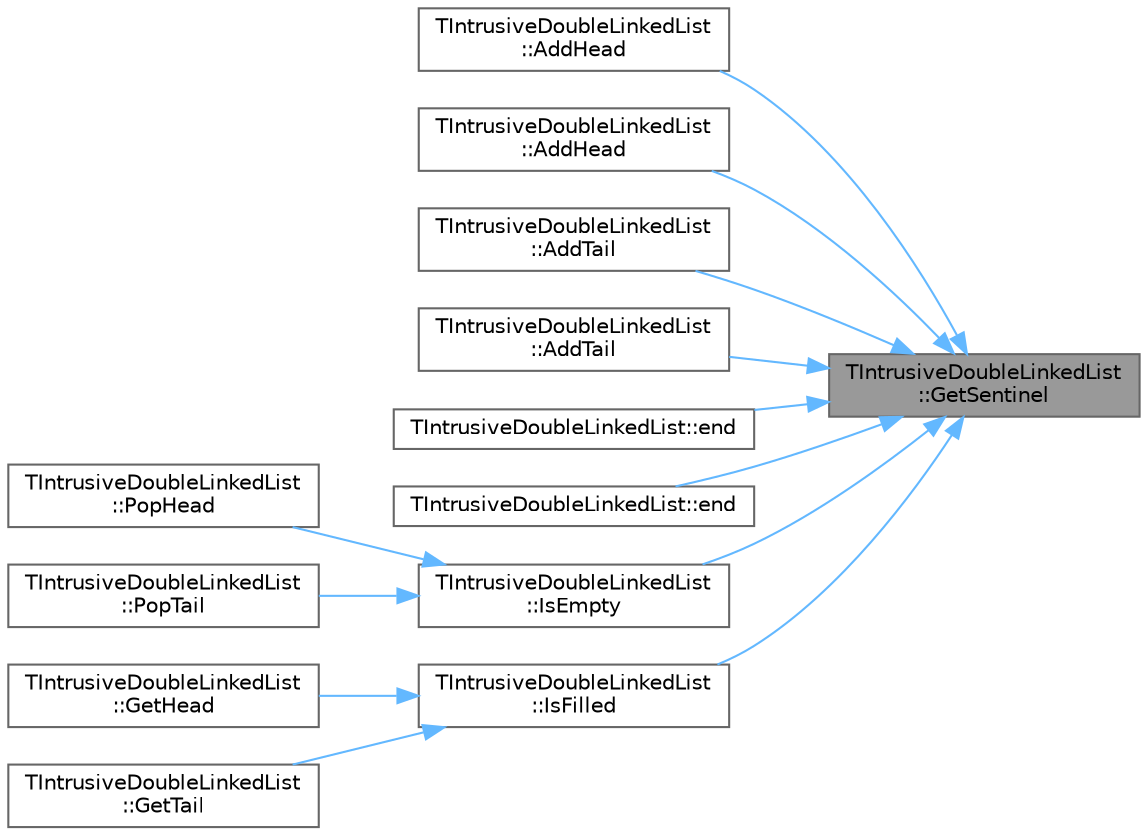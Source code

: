 digraph "TIntrusiveDoubleLinkedList::GetSentinel"
{
 // INTERACTIVE_SVG=YES
 // LATEX_PDF_SIZE
  bgcolor="transparent";
  edge [fontname=Helvetica,fontsize=10,labelfontname=Helvetica,labelfontsize=10];
  node [fontname=Helvetica,fontsize=10,shape=box,height=0.2,width=0.4];
  rankdir="RL";
  Node1 [id="Node000001",label="TIntrusiveDoubleLinkedList\l::GetSentinel",height=0.2,width=0.4,color="gray40", fillcolor="grey60", style="filled", fontcolor="black",tooltip=" "];
  Node1 -> Node2 [id="edge1_Node000001_Node000002",dir="back",color="steelblue1",style="solid",tooltip=" "];
  Node2 [id="Node000002",label="TIntrusiveDoubleLinkedList\l::AddHead",height=0.2,width=0.4,color="grey40", fillcolor="white", style="filled",URL="$dc/d56/classTIntrusiveDoubleLinkedList.html#ad38166628021c35b18945a2b085e3558",tooltip=" "];
  Node1 -> Node3 [id="edge2_Node000001_Node000003",dir="back",color="steelblue1",style="solid",tooltip=" "];
  Node3 [id="Node000003",label="TIntrusiveDoubleLinkedList\l::AddHead",height=0.2,width=0.4,color="grey40", fillcolor="white", style="filled",URL="$dc/d56/classTIntrusiveDoubleLinkedList.html#a77e73458228e447113fbde71ee54747c",tooltip=" "];
  Node1 -> Node4 [id="edge3_Node000001_Node000004",dir="back",color="steelblue1",style="solid",tooltip=" "];
  Node4 [id="Node000004",label="TIntrusiveDoubleLinkedList\l::AddTail",height=0.2,width=0.4,color="grey40", fillcolor="white", style="filled",URL="$dc/d56/classTIntrusiveDoubleLinkedList.html#a02390a0c1b90df7b9a66270aed2a4d4c",tooltip=" "];
  Node1 -> Node5 [id="edge4_Node000001_Node000005",dir="back",color="steelblue1",style="solid",tooltip=" "];
  Node5 [id="Node000005",label="TIntrusiveDoubleLinkedList\l::AddTail",height=0.2,width=0.4,color="grey40", fillcolor="white", style="filled",URL="$dc/d56/classTIntrusiveDoubleLinkedList.html#abb875313417bac0298225fd00fbf3d18",tooltip=" "];
  Node1 -> Node6 [id="edge5_Node000001_Node000006",dir="back",color="steelblue1",style="solid",tooltip=" "];
  Node6 [id="Node000006",label="TIntrusiveDoubleLinkedList::end",height=0.2,width=0.4,color="grey40", fillcolor="white", style="filled",URL="$dc/d56/classTIntrusiveDoubleLinkedList.html#a0700ac1cddc7c565fd5b96117488d06f",tooltip=" "];
  Node1 -> Node7 [id="edge6_Node000001_Node000007",dir="back",color="steelblue1",style="solid",tooltip=" "];
  Node7 [id="Node000007",label="TIntrusiveDoubleLinkedList::end",height=0.2,width=0.4,color="grey40", fillcolor="white", style="filled",URL="$dc/d56/classTIntrusiveDoubleLinkedList.html#a2742f32d55d68517ecacf9cc5f2ff084",tooltip=" "];
  Node1 -> Node8 [id="edge7_Node000001_Node000008",dir="back",color="steelblue1",style="solid",tooltip=" "];
  Node8 [id="Node000008",label="TIntrusiveDoubleLinkedList\l::IsEmpty",height=0.2,width=0.4,color="grey40", fillcolor="white", style="filled",URL="$dc/d56/classTIntrusiveDoubleLinkedList.html#a924acbc7cad990a25634e4fda026d466",tooltip=" "];
  Node8 -> Node9 [id="edge8_Node000008_Node000009",dir="back",color="steelblue1",style="solid",tooltip=" "];
  Node9 [id="Node000009",label="TIntrusiveDoubleLinkedList\l::PopHead",height=0.2,width=0.4,color="grey40", fillcolor="white", style="filled",URL="$dc/d56/classTIntrusiveDoubleLinkedList.html#a583b2a029127b82ab74019bba869b58c",tooltip=" "];
  Node8 -> Node10 [id="edge9_Node000008_Node000010",dir="back",color="steelblue1",style="solid",tooltip=" "];
  Node10 [id="Node000010",label="TIntrusiveDoubleLinkedList\l::PopTail",height=0.2,width=0.4,color="grey40", fillcolor="white", style="filled",URL="$dc/d56/classTIntrusiveDoubleLinkedList.html#a086695e21a5678461d5270a9265591d6",tooltip=" "];
  Node1 -> Node11 [id="edge10_Node000001_Node000011",dir="back",color="steelblue1",style="solid",tooltip=" "];
  Node11 [id="Node000011",label="TIntrusiveDoubleLinkedList\l::IsFilled",height=0.2,width=0.4,color="grey40", fillcolor="white", style="filled",URL="$dc/d56/classTIntrusiveDoubleLinkedList.html#a20803c012a1e561c3bae4106fa97860b",tooltip=" "];
  Node11 -> Node12 [id="edge11_Node000011_Node000012",dir="back",color="steelblue1",style="solid",tooltip=" "];
  Node12 [id="Node000012",label="TIntrusiveDoubleLinkedList\l::GetHead",height=0.2,width=0.4,color="grey40", fillcolor="white", style="filled",URL="$dc/d56/classTIntrusiveDoubleLinkedList.html#a8a0d8b9a9d8b2cee87c925831312dfcd",tooltip=" "];
  Node11 -> Node13 [id="edge12_Node000011_Node000013",dir="back",color="steelblue1",style="solid",tooltip=" "];
  Node13 [id="Node000013",label="TIntrusiveDoubleLinkedList\l::GetTail",height=0.2,width=0.4,color="grey40", fillcolor="white", style="filled",URL="$dc/d56/classTIntrusiveDoubleLinkedList.html#aaf5e93e7469e47b567b3e9e0f6f1c262",tooltip=" "];
}
